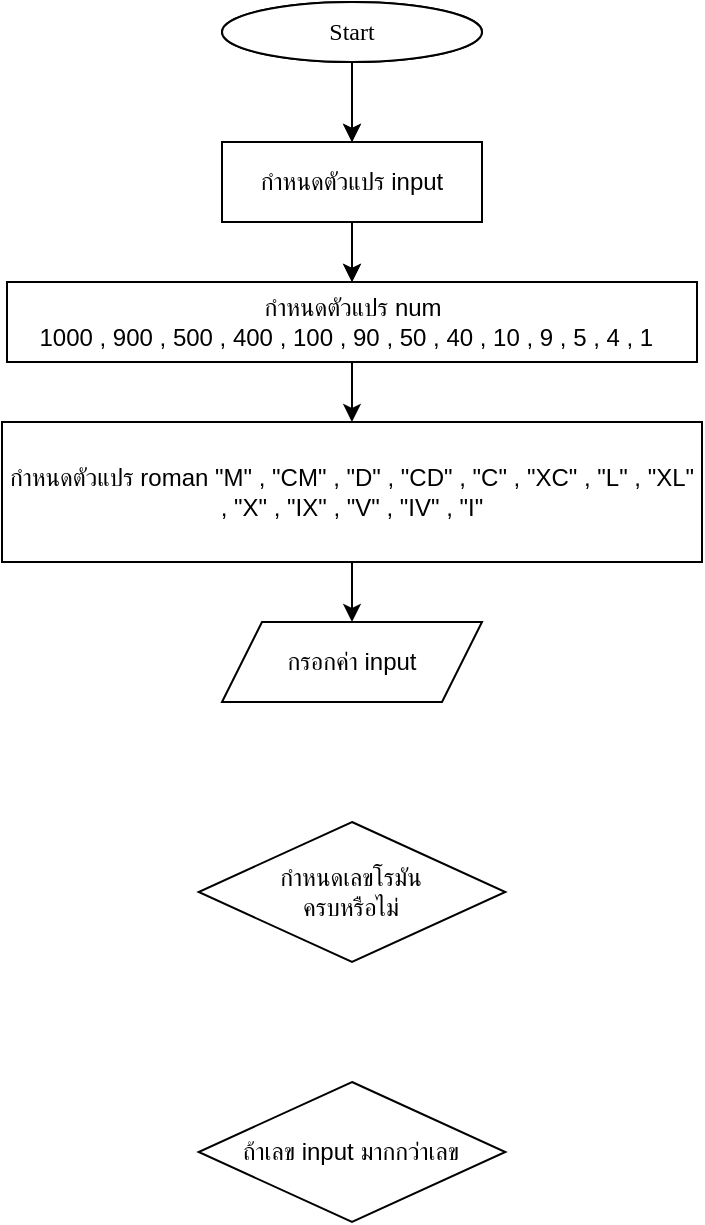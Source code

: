 <mxfile version="24.9.1">
  <diagram name="Page-1" id="ODRpRkfFOrF1jWLFc1VL">
    <mxGraphModel dx="1346" dy="1369" grid="1" gridSize="10" guides="1" tooltips="1" connect="1" arrows="1" fold="1" page="1" pageScale="1" pageWidth="850" pageHeight="1100" math="0" shadow="0">
      <root>
        <mxCell id="0" />
        <mxCell id="1" parent="0" />
        <mxCell id="2ShAjCmtuq8SF56eXPsB-1" value="" style="edgeStyle=orthogonalEdgeStyle;rounded=0;orthogonalLoop=1;jettySize=auto;html=1;" edge="1" parent="1" source="2ShAjCmtuq8SF56eXPsB-2" target="2ShAjCmtuq8SF56eXPsB-4">
          <mxGeometry relative="1" as="geometry" />
        </mxCell>
        <mxCell id="2ShAjCmtuq8SF56eXPsB-2" value="&lt;font data-font-src=&quot;https://fonts.googleapis.com/css?family=Sarabun&quot; face=&quot;Sarabun&quot;&gt;Start&lt;/font&gt;" style="ellipse;whiteSpace=wrap;html=1;" vertex="1" parent="1">
          <mxGeometry x="-590.0" y="-1060" width="130" height="30" as="geometry" />
        </mxCell>
        <mxCell id="2ShAjCmtuq8SF56eXPsB-3" value="" style="edgeStyle=orthogonalEdgeStyle;rounded=0;orthogonalLoop=1;jettySize=auto;html=1;" edge="1" parent="1" source="2ShAjCmtuq8SF56eXPsB-4" target="2ShAjCmtuq8SF56eXPsB-5">
          <mxGeometry relative="1" as="geometry" />
        </mxCell>
        <mxCell id="2ShAjCmtuq8SF56eXPsB-4" value="กำหนดตัวแปร input" style="rounded=0;whiteSpace=wrap;html=1;" vertex="1" parent="1">
          <mxGeometry x="-590.0" y="-990" width="130" height="40" as="geometry" />
        </mxCell>
        <mxCell id="2ShAjCmtuq8SF56eXPsB-5" value="กรอกค่า input" style="shape=parallelogram;perimeter=parallelogramPerimeter;whiteSpace=wrap;html=1;fixedSize=1;" vertex="1" parent="1">
          <mxGeometry x="-590.0" y="-920" width="130" height="40" as="geometry" />
        </mxCell>
        <mxCell id="2ShAjCmtuq8SF56eXPsB-6" style="edgeStyle=orthogonalEdgeStyle;rounded=0;orthogonalLoop=1;jettySize=auto;html=1;entryX=0.5;entryY=0;entryDx=0;entryDy=0;" edge="1" parent="1" source="2ShAjCmtuq8SF56eXPsB-7" target="2ShAjCmtuq8SF56eXPsB-9">
          <mxGeometry relative="1" as="geometry" />
        </mxCell>
        <mxCell id="2ShAjCmtuq8SF56eXPsB-7" value="&lt;font data-font-src=&quot;https://fonts.googleapis.com/css?family=Sarabun&quot; face=&quot;Sarabun&quot;&gt;Start&lt;/font&gt;" style="ellipse;whiteSpace=wrap;html=1;" vertex="1" parent="1">
          <mxGeometry x="-590" y="-1060" width="130" height="30" as="geometry" />
        </mxCell>
        <mxCell id="2ShAjCmtuq8SF56eXPsB-8" value="" style="edgeStyle=orthogonalEdgeStyle;rounded=0;orthogonalLoop=1;jettySize=auto;html=1;" edge="1" parent="1" source="2ShAjCmtuq8SF56eXPsB-9" target="2ShAjCmtuq8SF56eXPsB-13">
          <mxGeometry relative="1" as="geometry" />
        </mxCell>
        <mxCell id="2ShAjCmtuq8SF56eXPsB-9" value="กำหนดตัวแปร input" style="rounded=0;whiteSpace=wrap;html=1;" vertex="1" parent="1">
          <mxGeometry x="-590.0" y="-990" width="130" height="40" as="geometry" />
        </mxCell>
        <mxCell id="2ShAjCmtuq8SF56eXPsB-12" value="" style="edgeStyle=orthogonalEdgeStyle;rounded=0;orthogonalLoop=1;jettySize=auto;html=1;" edge="1" parent="1" source="2ShAjCmtuq8SF56eXPsB-13">
          <mxGeometry relative="1" as="geometry">
            <mxPoint x="-525.043" y="-850" as="targetPoint" />
          </mxGeometry>
        </mxCell>
        <mxCell id="2ShAjCmtuq8SF56eXPsB-13" value="กำหนดตัวแปร&amp;nbsp;num&lt;div&gt;1000 , 900 , 500 , 400 , 100 , 90 , 50 , 40 , 10 , 9 , 5 , 4 , 1&amp;nbsp;&amp;nbsp;&lt;/div&gt;" style="rounded=0;whiteSpace=wrap;html=1;" vertex="1" parent="1">
          <mxGeometry x="-697.5" y="-920" width="345" height="40" as="geometry" />
        </mxCell>
        <mxCell id="2ShAjCmtuq8SF56eXPsB-14" value="กรอกค่า input" style="shape=parallelogram;perimeter=parallelogramPerimeter;whiteSpace=wrap;html=1;fixedSize=1;" vertex="1" parent="1">
          <mxGeometry x="-590.0" y="-850" width="130" height="40" as="geometry" />
        </mxCell>
        <mxCell id="2ShAjCmtuq8SF56eXPsB-18" value="" style="edgeStyle=orthogonalEdgeStyle;rounded=0;orthogonalLoop=1;jettySize=auto;html=1;" edge="1" parent="1" source="2ShAjCmtuq8SF56eXPsB-16" target="2ShAjCmtuq8SF56eXPsB-17">
          <mxGeometry relative="1" as="geometry" />
        </mxCell>
        <mxCell id="2ShAjCmtuq8SF56eXPsB-16" value="&lt;div&gt;กำหนดตัวแปร&amp;nbsp;roman&amp;nbsp;&lt;span style=&quot;background-color: initial;&quot;&gt;&quot;M&quot; , &quot;CM&quot; , &quot;D&quot; , &quot;CD&quot; , &quot;C&quot; , &quot;XC&quot; , &quot;L&quot; , &quot;XL&quot; , &quot;X&quot; , &quot;IX&quot; , &quot;V&quot; , &quot;IV&quot; , &quot;I&quot;&lt;/span&gt;&lt;/div&gt;" style="rounded=0;whiteSpace=wrap;html=1;" vertex="1" parent="1">
          <mxGeometry x="-700" y="-850" width="350" height="70" as="geometry" />
        </mxCell>
        <mxCell id="2ShAjCmtuq8SF56eXPsB-17" value="กรอกค่า input" style="shape=parallelogram;perimeter=parallelogramPerimeter;whiteSpace=wrap;html=1;fixedSize=1;" vertex="1" parent="1">
          <mxGeometry x="-590.0" y="-750" width="130" height="40" as="geometry" />
        </mxCell>
        <mxCell id="2ShAjCmtuq8SF56eXPsB-19" value="กำหนดเลขโรมัน&lt;div&gt;ครบหรือไม่&lt;/div&gt;" style="rhombus;whiteSpace=wrap;html=1;" vertex="1" parent="1">
          <mxGeometry x="-601.66" y="-650" width="153.33" height="70" as="geometry" />
        </mxCell>
        <mxCell id="2ShAjCmtuq8SF56eXPsB-20" value="ถ้าเลข input มากกว่าเลข" style="rhombus;whiteSpace=wrap;html=1;" vertex="1" parent="1">
          <mxGeometry x="-601.66" y="-520" width="153.33" height="70" as="geometry" />
        </mxCell>
      </root>
    </mxGraphModel>
  </diagram>
</mxfile>
